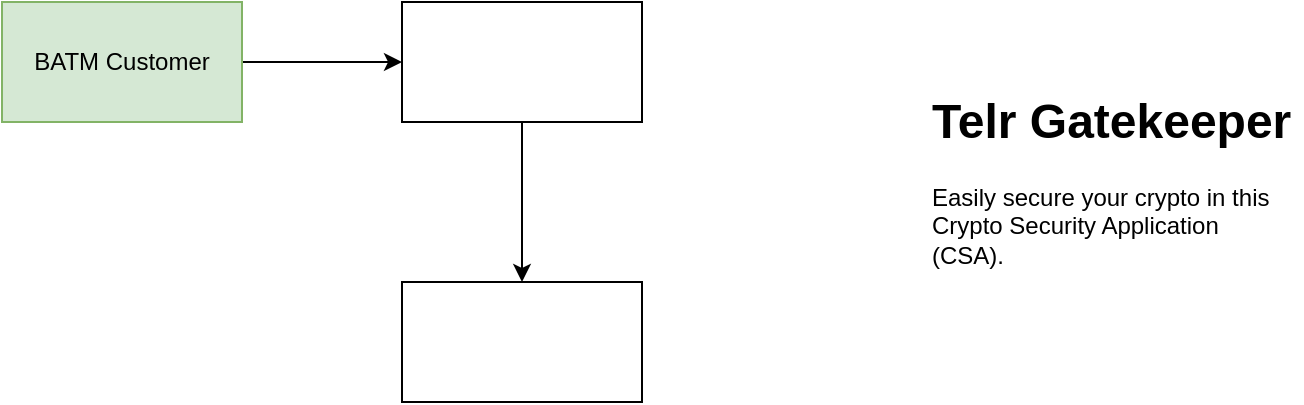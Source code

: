 <mxfile version="12.3.3" type="github" pages="1">
  <diagram id="ehYdtjaICjUh1_pMpAxE" name="Page-1">
    <mxGraphModel dx="786" dy="491" grid="1" gridSize="10" guides="1" tooltips="1" connect="1" arrows="1" fold="1" page="1" pageScale="1" pageWidth="850" pageHeight="1100" math="0" shadow="0">
      <root>
        <mxCell id="0"/>
        <mxCell id="1" parent="0"/>
        <mxCell id="E9ek0ImNC2pMV3F1fIgo-3" value="" style="edgeStyle=orthogonalEdgeStyle;rounded=0;orthogonalLoop=1;jettySize=auto;html=1;" edge="1" parent="1" source="E9ek0ImNC2pMV3F1fIgo-1" target="E9ek0ImNC2pMV3F1fIgo-2">
          <mxGeometry relative="1" as="geometry"/>
        </mxCell>
        <mxCell id="E9ek0ImNC2pMV3F1fIgo-1" value="BATM Customer" style="rounded=0;whiteSpace=wrap;html=1;fillColor=#d5e8d4;strokeColor=#82b366;" vertex="1" parent="1">
          <mxGeometry x="20" y="20" width="120" height="60" as="geometry"/>
        </mxCell>
        <mxCell id="E9ek0ImNC2pMV3F1fIgo-5" value="" style="edgeStyle=orthogonalEdgeStyle;rounded=0;orthogonalLoop=1;jettySize=auto;html=1;" edge="1" parent="1" source="E9ek0ImNC2pMV3F1fIgo-2" target="E9ek0ImNC2pMV3F1fIgo-4">
          <mxGeometry relative="1" as="geometry"/>
        </mxCell>
        <mxCell id="E9ek0ImNC2pMV3F1fIgo-2" value="" style="rounded=0;whiteSpace=wrap;html=1;" vertex="1" parent="1">
          <mxGeometry x="220" y="20" width="120" height="60" as="geometry"/>
        </mxCell>
        <mxCell id="E9ek0ImNC2pMV3F1fIgo-4" value="" style="rounded=0;whiteSpace=wrap;html=1;direction=west;" vertex="1" parent="1">
          <mxGeometry x="220" y="160" width="120" height="60" as="geometry"/>
        </mxCell>
        <mxCell id="E9ek0ImNC2pMV3F1fIgo-11" value="&lt;h1&gt;Telr Gatekeeper&lt;/h1&gt;&lt;p&gt;Easily secure your crypto in this Crypto Security Application (CSA).&lt;/p&gt;" style="text;html=1;strokeColor=none;fillColor=none;spacing=5;spacingTop=-20;whiteSpace=wrap;overflow=hidden;rounded=0;" vertex="1" parent="1">
          <mxGeometry x="480" y="60" width="190" height="120" as="geometry"/>
        </mxCell>
      </root>
    </mxGraphModel>
  </diagram>
</mxfile>
